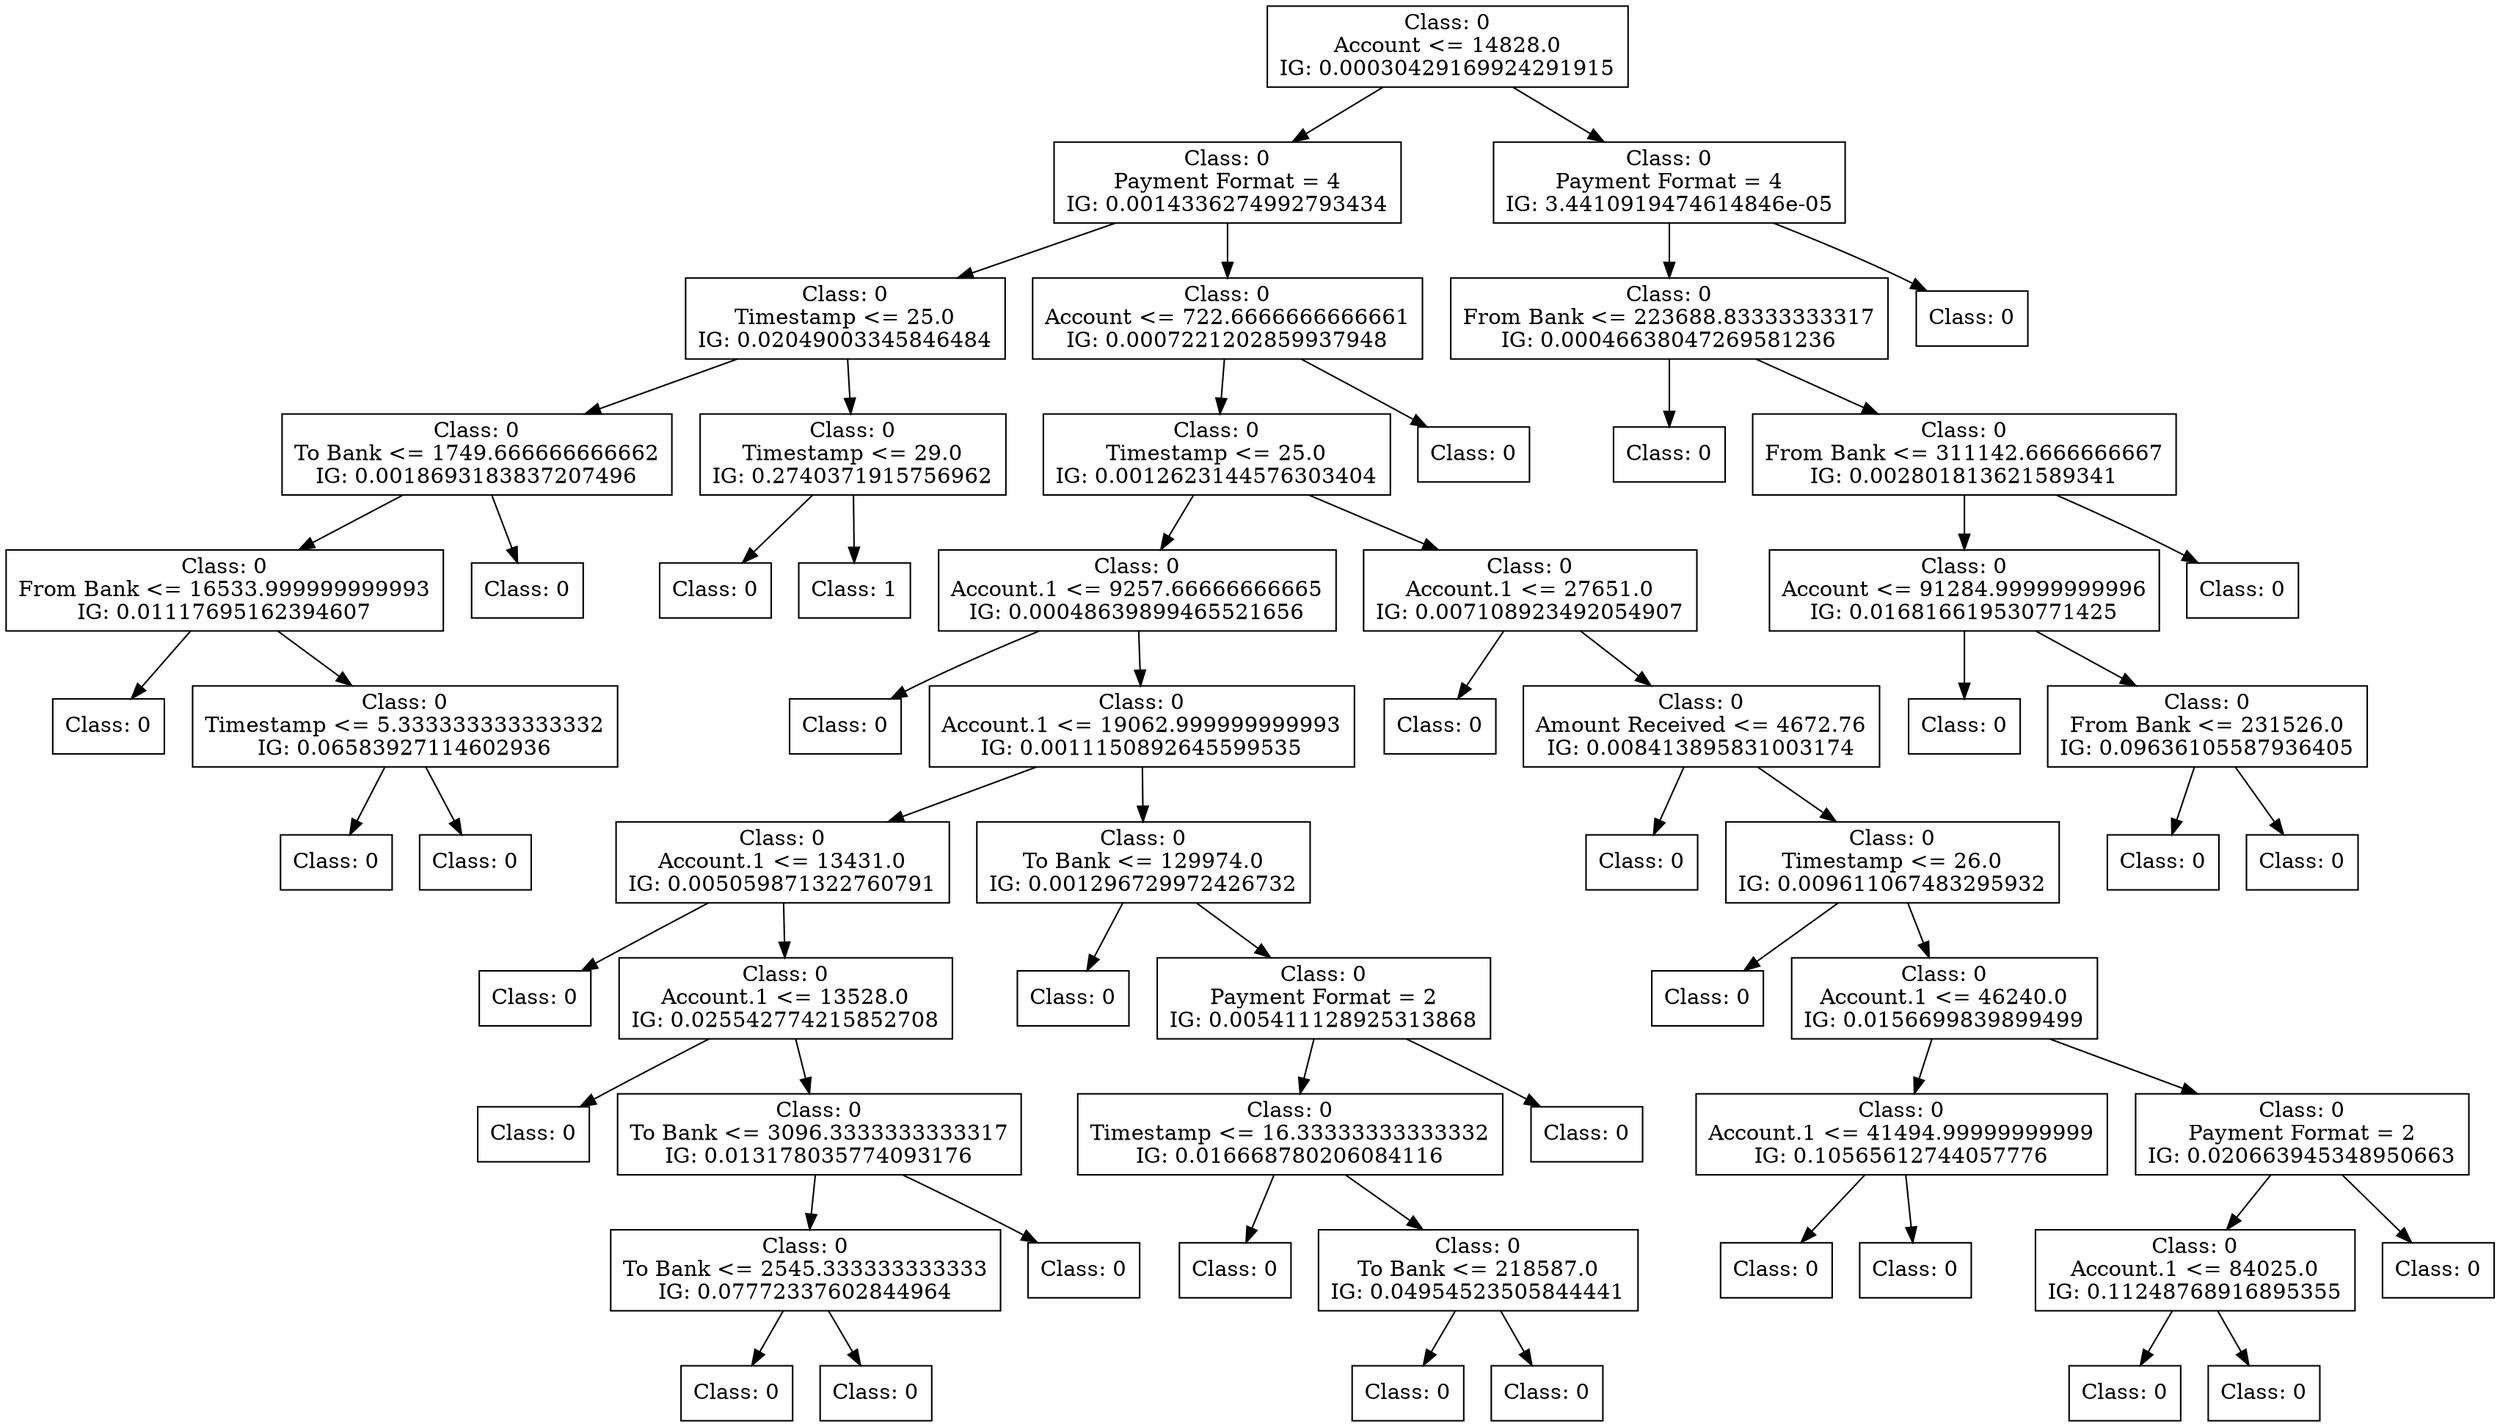 digraph DecisionTree {
	rankdir=TD;
	node [shape=box];
	2250312654496 [label="Class: 0
Account <= 14828.0
IG: 0.00030429169924291915"];
	2250422114032 [label="Class: 0
Payment Format = 4
IG: 0.0014336274992793434"];
	2250312654496 -> 2250422114032;
	2250422114224 [label="Class: 0
Timestamp <= 25.0
IG: 0.02049003345846484"];
	2250422114032 -> 2250422114224;
	2250422113936 [label="Class: 0
To Bank <= 1749.666666666662
IG: 0.0018693183837207496"];
	2250422114224 -> 2250422113936;
	2250422114896 [label="Class: 0
From Bank <= 16533.999999999993
IG: 0.01117695162394607"];
	2250422113936 -> 2250422114896;
	2250422116144 [label="Class: 0
"];
	2250422114896 -> 2250422116144;
	2250422116576 [label="Class: 0
Timestamp <= 5.333333333333332
IG: 0.06583927114602936"];
	2250422114896 -> 2250422116576;
	2250422115184 [label="Class: 0
"];
	2250422116576 -> 2250422115184;
	2250422113792 [label="Class: 0
"];
	2250422116576 -> 2250422113792;
	2250422109232 [label="Class: 0
"];
	2250422113936 -> 2250422109232;
	2250422115904 [label="Class: 0
Timestamp <= 29.0
IG: 0.2740371915756962"];
	2250422114224 -> 2250422115904;
	2250422116048 [label="Class: 0
"];
	2250422115904 -> 2250422116048;
	2250422117152 [label="Class: 1
"];
	2250422115904 -> 2250422117152;
	2250422115520 [label="Class: 0
Account <= 722.6666666666661
IG: 0.0007221202859937948"];
	2250422114032 -> 2250422115520;
	2250422116480 [label="Class: 0
Timestamp <= 25.0
IG: 0.0012623144576303404"];
	2250422115520 -> 2250422116480;
	2250422113552 [label="Class: 0
Account.1 <= 9257.66666666665
IG: 0.00048639899465521656"];
	2250422116480 -> 2250422113552;
	2250422113600 [label="Class: 0
"];
	2250422113552 -> 2250422113600;
	2250422117728 [label="Class: 0
Account.1 <= 19062.999999999993
IG: 0.0011150892645599535"];
	2250422113552 -> 2250422117728;
	2250422109616 [label="Class: 0
Account.1 <= 13431.0
IG: 0.005059871322760791"];
	2250422117728 -> 2250422109616;
	2250422114416 [label="Class: 0
"];
	2250422109616 -> 2250422114416;
	2250422118112 [label="Class: 0
Account.1 <= 13528.0
IG: 0.025542774215852708"];
	2250422109616 -> 2250422118112;
	2250422117296 [label="Class: 0
"];
	2250422118112 -> 2250422117296;
	2250422118304 [label="Class: 0
To Bank <= 3096.3333333333317
IG: 0.013178035774093176"];
	2250422118112 -> 2250422118304;
	2250422116384 [label="Class: 0
To Bank <= 2545.333333333333
IG: 0.07772337602844964"];
	2250422118304 -> 2250422116384;
	2250422115136 [label="Class: 0
"];
	2250422116384 -> 2250422115136;
	2250422117824 [label="Class: 0
"];
	2250422116384 -> 2250422117824;
	2250422118496 [label="Class: 0
"];
	2250422118304 -> 2250422118496;
	2250422117920 [label="Class: 0
To Bank <= 129974.0
IG: 0.001296729972426732"];
	2250422117728 -> 2250422117920;
	2250422116720 [label="Class: 0
"];
	2250422117920 -> 2250422116720;
	2250422117392 [label="Class: 0
Payment Format = 2
IG: 0.005411128925313868"];
	2250422117920 -> 2250422117392;
	2250422117536 [label="Class: 0
Timestamp <= 16.33333333333332
IG: 0.016668780206084116"];
	2250422117392 -> 2250422117536;
	2250422115616 [label="Class: 0
"];
	2250422117536 -> 2250422115616;
	2250422119312 [label="Class: 0
To Bank <= 218587.0
IG: 0.04954523505844441"];
	2250422117536 -> 2250422119312;
	2250422118736 [label="Class: 0
"];
	2250422119312 -> 2250422118736;
	2250422116000 [label="Class: 0
"];
	2250422119312 -> 2250422116000;
	2250422119120 [label="Class: 0
"];
	2250422117392 -> 2250422119120;
	2250422116912 [label="Class: 0
Account.1 <= 27651.0
IG: 0.007108923492054907"];
	2250422116480 -> 2250422116912;
	2250422117584 [label="Class: 0
"];
	2250422116912 -> 2250422117584;
	2250422119696 [label="Class: 0
Amount Received <= 4672.76
IG: 0.008413895831003174"];
	2250422116912 -> 2250422119696;
	2250422116960 [label="Class: 0
"];
	2250422119696 -> 2250422116960;
	2250422119360 [label="Class: 0
Timestamp <= 26.0
IG: 0.009611067483295932"];
	2250422119696 -> 2250422119360;
	2250422119264 [label="Class: 0
"];
	2250422119360 -> 2250422119264;
	2250422119072 [label="Class: 0
Account.1 <= 46240.0
IG: 0.0156699839899499"];
	2250422119360 -> 2250422119072;
	2250422116864 [label="Class: 0
Account.1 <= 41494.99999999999
IG: 0.10565612744057776"];
	2250422119072 -> 2250422116864;
	2250422116768 [label="Class: 0
"];
	2250422116864 -> 2250422116768;
	2250422120608 [label="Class: 0
"];
	2250422116864 -> 2250422120608;
	2250422120272 [label="Class: 0
Payment Format = 2
IG: 0.020663945348950663"];
	2250422119072 -> 2250422120272;
	2250422115376 [label="Class: 0
Account.1 <= 84025.0
IG: 0.11248768916895355"];
	2250422120272 -> 2250422115376;
	2250422118544 [label="Class: 0
"];
	2250422115376 -> 2250422118544;
	2250422111392 [label="Class: 0
"];
	2250422115376 -> 2250422111392;
	2250422120656 [label="Class: 0
"];
	2250422120272 -> 2250422120656;
	2250422115808 [label="Class: 0
"];
	2250422115520 -> 2250422115808;
	2250422115712 [label="Class: 0
Payment Format = 4
IG: 3.4410919474614846e-05"];
	2250312654496 -> 2250422115712;
	2250422121136 [label="Class: 0
From Bank <= 223688.83333333317
IG: 0.00046638047269581236"];
	2250422115712 -> 2250422121136;
	2250422116528 [label="Class: 0
"];
	2250422121136 -> 2250422116528;
	2250422110960 [label="Class: 0
From Bank <= 311142.6666666667
IG: 0.002801813621589341"];
	2250422121136 -> 2250422110960;
	2250422113984 [label="Class: 0
Account <= 91284.99999999996
IG: 0.016816619530771425"];
	2250422110960 -> 2250422113984;
	2250422119024 [label="Class: 0
"];
	2250422113984 -> 2250422119024;
	2250422121616 [label="Class: 0
From Bank <= 231526.0
IG: 0.09636105587936405"];
	2250422113984 -> 2250422121616;
	2250422121232 [label="Class: 0
"];
	2250422121616 -> 2250422121232;
	2250422117248 [label="Class: 0
"];
	2250422121616 -> 2250422117248;
	2250422120896 [label="Class: 0
"];
	2250422110960 -> 2250422120896;
	2250422119888 [label="Class: 0
"];
	2250422115712 -> 2250422119888;
}
